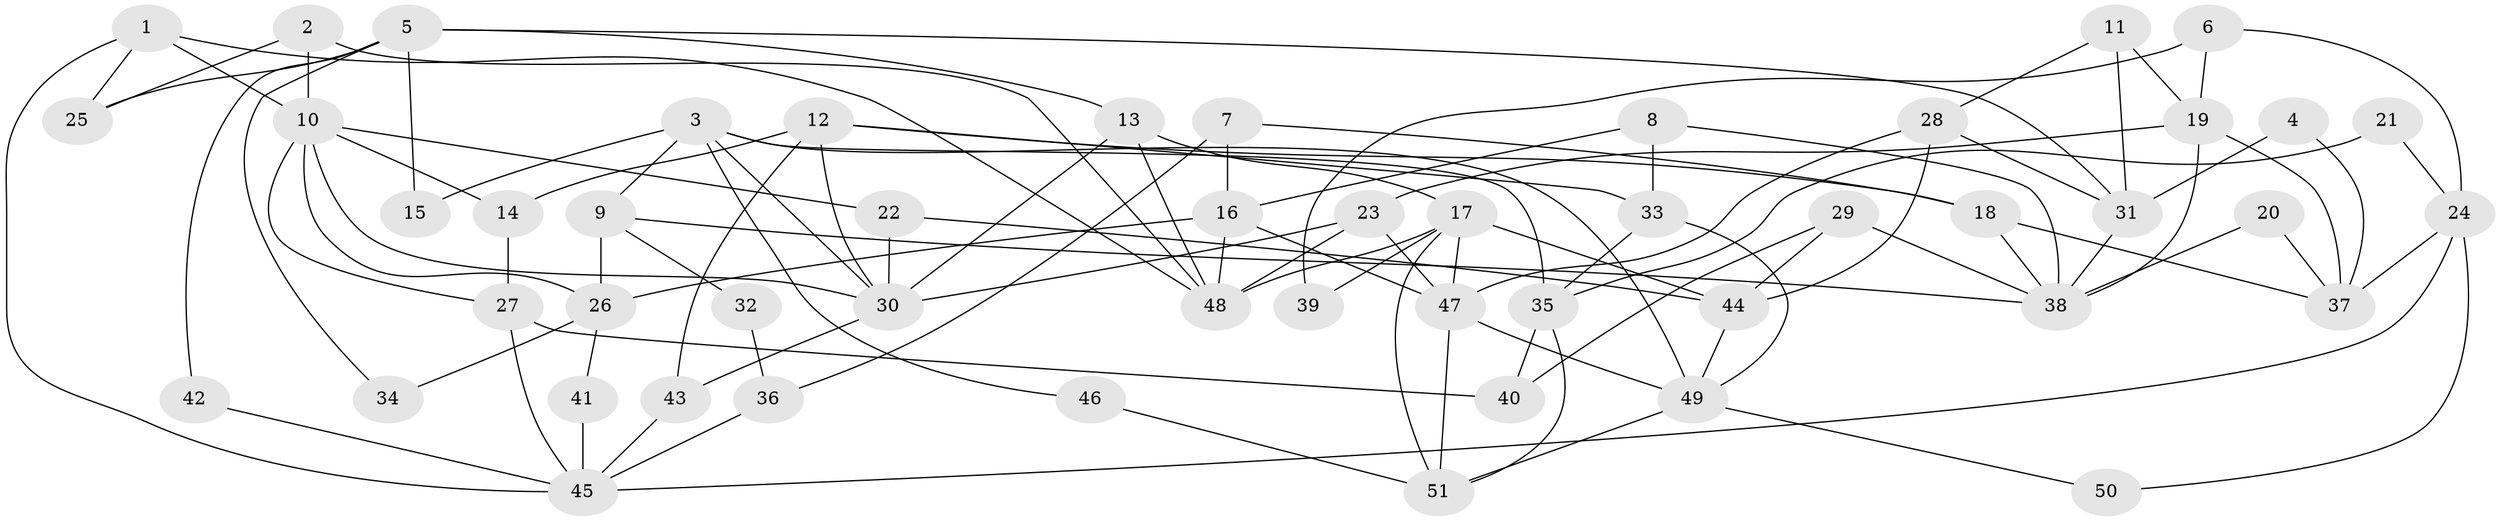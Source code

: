 // coarse degree distribution, {1: 0.2, 3: 0.26666666666666666, 4: 0.13333333333333333, 7: 0.2, 2: 0.13333333333333333, 8: 0.06666666666666667}
// Generated by graph-tools (version 1.1) at 2025/52/03/04/25 21:52:24]
// undirected, 51 vertices, 102 edges
graph export_dot {
graph [start="1"]
  node [color=gray90,style=filled];
  1;
  2;
  3;
  4;
  5;
  6;
  7;
  8;
  9;
  10;
  11;
  12;
  13;
  14;
  15;
  16;
  17;
  18;
  19;
  20;
  21;
  22;
  23;
  24;
  25;
  26;
  27;
  28;
  29;
  30;
  31;
  32;
  33;
  34;
  35;
  36;
  37;
  38;
  39;
  40;
  41;
  42;
  43;
  44;
  45;
  46;
  47;
  48;
  49;
  50;
  51;
  1 -- 48;
  1 -- 10;
  1 -- 25;
  1 -- 45;
  2 -- 48;
  2 -- 10;
  2 -- 25;
  3 -- 30;
  3 -- 49;
  3 -- 9;
  3 -- 15;
  3 -- 35;
  3 -- 46;
  4 -- 31;
  4 -- 37;
  5 -- 31;
  5 -- 25;
  5 -- 13;
  5 -- 15;
  5 -- 34;
  5 -- 42;
  6 -- 19;
  6 -- 24;
  6 -- 39;
  7 -- 18;
  7 -- 16;
  7 -- 36;
  8 -- 33;
  8 -- 16;
  8 -- 38;
  9 -- 38;
  9 -- 26;
  9 -- 32;
  10 -- 30;
  10 -- 27;
  10 -- 14;
  10 -- 22;
  10 -- 26;
  11 -- 19;
  11 -- 28;
  11 -- 31;
  12 -- 33;
  12 -- 30;
  12 -- 14;
  12 -- 18;
  12 -- 43;
  13 -- 48;
  13 -- 17;
  13 -- 30;
  14 -- 27;
  16 -- 47;
  16 -- 26;
  16 -- 48;
  17 -- 47;
  17 -- 39;
  17 -- 44;
  17 -- 48;
  17 -- 51;
  18 -- 38;
  18 -- 37;
  19 -- 23;
  19 -- 38;
  19 -- 37;
  20 -- 37;
  20 -- 38;
  21 -- 24;
  21 -- 35;
  22 -- 30;
  22 -- 44;
  23 -- 48;
  23 -- 30;
  23 -- 47;
  24 -- 45;
  24 -- 37;
  24 -- 50;
  26 -- 34;
  26 -- 41;
  27 -- 40;
  27 -- 45;
  28 -- 44;
  28 -- 47;
  28 -- 31;
  29 -- 38;
  29 -- 44;
  29 -- 40;
  30 -- 43;
  31 -- 38;
  32 -- 36;
  33 -- 49;
  33 -- 35;
  35 -- 51;
  35 -- 40;
  36 -- 45;
  41 -- 45;
  42 -- 45;
  43 -- 45;
  44 -- 49;
  46 -- 51;
  47 -- 51;
  47 -- 49;
  49 -- 50;
  49 -- 51;
}
